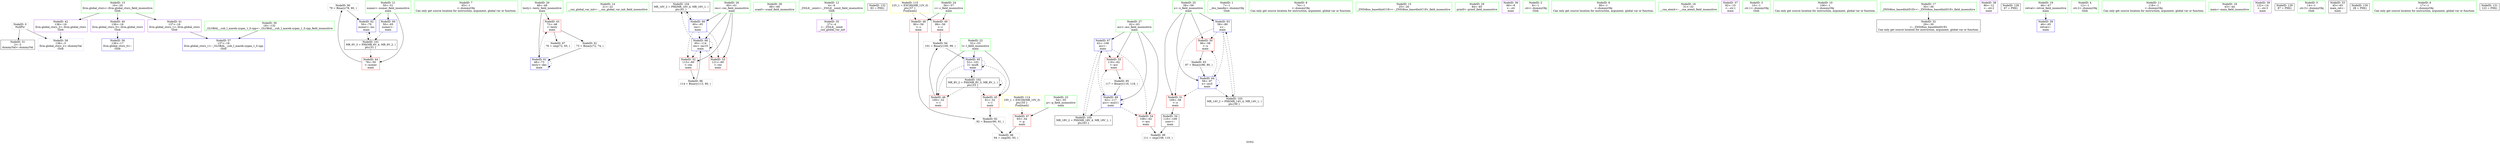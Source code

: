 digraph "SVFG" {
	label="SVFG";

	Node0x55f722ec5b60 [shape=record,color=grey,label="{NodeID: 0\nNullPtr}"];
	Node0x55f722ec5b60 -> Node0x55f722eda9c0[style=solid];
	Node0x55f722ec5b60 -> Node0x55f722edd120[style=solid];
	Node0x55f722edea00 [shape=record,color=grey,label="{NodeID: 90\n79 = Binary(78, 80, )\n}"];
	Node0x55f722edea00 -> Node0x55f722edd490[style=solid];
	Node0x55f722ed8ff0 [shape=record,color=green,label="{NodeID: 7\n65\<--1\n\<--dummyObj\nCan only get source location for instruction, argument, global var or function.}"];
	Node0x55f722edbac0 [shape=record,color=grey,label="{NodeID: 97\n76 = cmp(72, 65, )\n}"];
	Node0x55f722ed9b90 [shape=record,color=green,label="{NodeID: 14\n21\<--22\n__cxx_global_var_init\<--__cxx_global_var_init_field_insensitive\n}"];
	Node0x55f722ee4310 [shape=record,color=black,label="{NodeID: 104\nMR_16V_2 = PHI(MR_16V_4, MR_16V_1, )\npts\{61 \}\n}"];
	Node0x55f722ee4310 -> Node0x55f722edd7d0[style=dashed];
	Node0x55f722eda140 [shape=record,color=green,label="{NodeID: 21\n50\<--51\nnumer\<--numer_field_insensitive\nmain\n}"];
	Node0x55f722eda140 -> Node0x55f722edb540[style=solid];
	Node0x55f722eda140 -> Node0x55f722edd2f0[style=solid];
	Node0x55f722eda140 -> Node0x55f722edd490[style=solid];
	Node0x55f722eda6f0 [shape=record,color=green,label="{NodeID: 28\n68\<--69\nscanf\<--scanf_field_insensitive\n}"];
	Node0x55f722edad60 [shape=record,color=purple,label="{NodeID: 35\n27\<--4\n\<--_ZStL8__ioinit\n__cxx_global_var_init\n}"];
	Node0x55f722edb370 [shape=record,color=purple,label="{NodeID: 42\n138\<--16\nllvm.global_ctors_2\<--llvm.global_ctors\nGlob }"];
	Node0x55f722edb370 -> Node0x55f722edd120[style=solid];
	Node0x55f722eecad0 [shape=record,color=black,label="{NodeID: 132\n83 = PHI()\n}"];
	Node0x55f722edc970 [shape=record,color=red,label="{NodeID: 49\n99\<--56\n\<--c\nmain\n}"];
	Node0x55f722edc970 -> Node0x55f722edf000[style=solid];
	Node0x55f722edcf20 [shape=record,color=blue,label="{NodeID: 56\n136\<--17\nllvm.global_ctors_0\<--\nGlob }"];
	Node0x55f722edd560 [shape=record,color=blue,label="{NodeID: 63\n58\<--80\nx\<--\nmain\n}"];
	Node0x55f722edd560 -> Node0x55f722edca40[style=dashed];
	Node0x55f722edd560 -> Node0x55f722edcb10[style=dashed];
	Node0x55f722edd560 -> Node0x55f722edd630[style=dashed];
	Node0x55f722edd560 -> Node0x55f722ee3e10[style=dashed];
	Node0x55f722ec4c70 [shape=record,color=green,label="{NodeID: 1\n7\<--1\n__dso_handle\<--dummyObj\nGlob }"];
	Node0x55f722edeb80 [shape=record,color=grey,label="{NodeID: 91\n73 = Binary(72, 74, )\n}"];
	Node0x55f722edeb80 -> Node0x55f722edd3c0[style=solid];
	Node0x55f722ed9080 [shape=record,color=green,label="{NodeID: 8\n74\<--1\n\<--dummyObj\nCan only get source location for instruction, argument, global var or function.}"];
	Node0x55f722edbc40 [shape=record,color=grey,label="{NodeID: 98\n94 = cmp(92, 93, )\n}"];
	Node0x55f722ed9c60 [shape=record,color=green,label="{NodeID: 15\n25\<--26\n_ZNSt8ios_base4InitC1Ev\<--_ZNSt8ios_base4InitC1Ev_field_insensitive\n}"];
	Node0x55f722ee4810 [shape=record,color=black,label="{NodeID: 105\nMR_18V_2 = PHI(MR_18V_4, MR_18V_1, )\npts\{63 \}\n}"];
	Node0x55f722ee4810 -> Node0x55f722edd8a0[style=dashed];
	Node0x55f722eda210 [shape=record,color=green,label="{NodeID: 22\n52\<--53\nl\<--l_field_insensitive\nmain\n}"];
	Node0x55f722eda210 -> Node0x55f722edb610[style=solid];
	Node0x55f722eda210 -> Node0x55f722edb6e0[style=solid];
	Node0x55f722eda210 -> Node0x55f722edd700[style=solid];
	Node0x55f722eda7c0 [shape=record,color=green,label="{NodeID: 29\n84\<--85\nprintf\<--printf_field_insensitive\n}"];
	Node0x55f722edae30 [shape=record,color=purple,label="{NodeID: 36\n66\<--8\n\<--.str\nmain\n}"];
	Node0x55f722edb470 [shape=record,color=red,label="{NodeID: 43\n72\<--48\n\<--testy\nmain\n}"];
	Node0x55f722edb470 -> Node0x55f722edeb80[style=solid];
	Node0x55f722edb470 -> Node0x55f722edbac0[style=solid];
	Node0x55f722edca40 [shape=record,color=red,label="{NodeID: 50\n96\<--58\n\<--x\nmain\n}"];
	Node0x55f722edca40 -> Node0x55f722edee80[style=solid];
	Node0x55f722edd020 [shape=record,color=blue,label="{NodeID: 57\n137\<--18\nllvm.global_ctors_1\<--_GLOBAL__sub_I_marek.cygan_1_0.cpp\nGlob }"];
	Node0x55f722edd630 [shape=record,color=blue,label="{NodeID: 64\n58\<--97\nx\<--inc5\nmain\n}"];
	Node0x55f722edd630 -> Node0x55f722edca40[style=dashed];
	Node0x55f722edd630 -> Node0x55f722edcb10[style=dashed];
	Node0x55f722edd630 -> Node0x55f722edd630[style=dashed];
	Node0x55f722edd630 -> Node0x55f722ee3e10[style=dashed];
	Node0x55f722ec63f0 [shape=record,color=green,label="{NodeID: 2\n8\<--1\n.str\<--dummyObj\nGlob }"];
	Node0x55f722eded00 [shape=record,color=grey,label="{NodeID: 92\n92 = Binary(90, 91, )\n}"];
	Node0x55f722eded00 -> Node0x55f722edbc40[style=solid];
	Node0x55f722ed9110 [shape=record,color=green,label="{NodeID: 9\n80\<--1\n\<--dummyObj\nCan only get source location for instruction, argument, global var or function.}"];
	Node0x55f722edbdc0 [shape=record,color=grey,label="{NodeID: 99\n111 = cmp(108, 110, )\n}"];
	Node0x55f722ed9d30 [shape=record,color=green,label="{NodeID: 16\n31\<--32\n__cxa_atexit\<--__cxa_atexit_field_insensitive\n}"];
	Node0x55f722eda2e0 [shape=record,color=green,label="{NodeID: 23\n54\<--55\np\<--p_field_insensitive\nmain\n}"];
	Node0x55f722eda2e0 -> Node0x55f722edb7b0[style=solid];
	Node0x55f722eda8c0 [shape=record,color=green,label="{NodeID: 30\n18\<--132\n_GLOBAL__sub_I_marek.cygan_1_0.cpp\<--_GLOBAL__sub_I_marek.cygan_1_0.cpp_field_insensitive\n}"];
	Node0x55f722eda8c0 -> Node0x55f722edd020[style=solid];
	Node0x55f722edaf00 [shape=record,color=purple,label="{NodeID: 37\n82\<--10\n\<--.str.1\nmain\n}"];
	Node0x55f722edb540 [shape=record,color=red,label="{NodeID: 44\n78\<--50\n\<--numer\nmain\n}"];
	Node0x55f722edb540 -> Node0x55f722edea00[style=solid];
	Node0x55f722edcb10 [shape=record,color=red,label="{NodeID: 51\n109\<--58\n\<--x\nmain\n}"];
	Node0x55f722edcb10 -> Node0x55f722edac90[style=solid];
	Node0x55f722edd120 [shape=record,color=blue, style = dotted,label="{NodeID: 58\n138\<--3\nllvm.global_ctors_2\<--dummyVal\nGlob }"];
	Node0x55f722edd700 [shape=record,color=blue,label="{NodeID: 65\n52\<--101\nl\<--mul6\nmain\n}"];
	Node0x55f722edd700 -> Node0x55f722edb610[style=dashed];
	Node0x55f722edd700 -> Node0x55f722edb6e0[style=dashed];
	Node0x55f722edd700 -> Node0x55f722edd700[style=dashed];
	Node0x55f722edd700 -> Node0x55f722ee3910[style=dashed];
	Node0x55f722ec62d0 [shape=record,color=green,label="{NodeID: 3\n10\<--1\n.str.1\<--dummyObj\nGlob }"];
	Node0x55f722edee80 [shape=record,color=grey,label="{NodeID: 93\n97 = Binary(96, 80, )\n}"];
	Node0x55f722edee80 -> Node0x55f722edd630[style=solid];
	Node0x55f722ed9950 [shape=record,color=green,label="{NodeID: 10\n106\<--1\n\<--dummyObj\nCan only get source location for instruction, argument, global var or function.}"];
	Node0x55f722ed9e00 [shape=record,color=green,label="{NodeID: 17\n30\<--36\n_ZNSt8ios_base4InitD1Ev\<--_ZNSt8ios_base4InitD1Ev_field_insensitive\n}"];
	Node0x55f722ed9e00 -> Node0x55f722edaac0[style=solid];
	Node0x55f722eda3b0 [shape=record,color=green,label="{NodeID: 24\n56\<--57\nc\<--c_field_insensitive\nmain\n}"];
	Node0x55f722eda3b0 -> Node0x55f722edc8a0[style=solid];
	Node0x55f722eda3b0 -> Node0x55f722edc970[style=solid];
	Node0x55f722ee6ed0 [shape=record,color=yellow,style=double,label="{NodeID: 114\n10V_1 = ENCHI(MR_10V_0)\npts\{55 \}\nFun[main]}"];
	Node0x55f722ee6ed0 -> Node0x55f722edb7b0[style=dashed];
	Node0x55f722eda9c0 [shape=record,color=black,label="{NodeID: 31\n2\<--3\ndummyVal\<--dummyVal\n}"];
	Node0x55f722edafd0 [shape=record,color=purple,label="{NodeID: 38\n86\<--12\n\<--.str.2\nmain\n}"];
	Node0x55f722eec6d0 [shape=record,color=black,label="{NodeID: 128\n67 = PHI()\n}"];
	Node0x55f722edb610 [shape=record,color=red,label="{NodeID: 45\n91\<--52\n\<--l\nmain\n}"];
	Node0x55f722edb610 -> Node0x55f722eded00[style=solid];
	Node0x55f722edcbe0 [shape=record,color=red,label="{NodeID: 52\n113\<--60\n\<--res\nmain\n}"];
	Node0x55f722edcbe0 -> Node0x55f722edb940[style=solid];
	Node0x55f722edd220 [shape=record,color=blue,label="{NodeID: 59\n46\<--65\nretval\<--\nmain\n}"];
	Node0x55f722edd7d0 [shape=record,color=blue,label="{NodeID: 66\n60\<--65\nres\<--\nmain\n}"];
	Node0x55f722edd7d0 -> Node0x55f722edcbe0[style=dashed];
	Node0x55f722edd7d0 -> Node0x55f722edccb0[style=dashed];
	Node0x55f722edd7d0 -> Node0x55f722edd970[style=dashed];
	Node0x55f722edd7d0 -> Node0x55f722ee4310[style=dashed];
	Node0x55f722ec5c30 [shape=record,color=green,label="{NodeID: 4\n12\<--1\n.str.2\<--dummyObj\nGlob }"];
	Node0x55f722edf000 [shape=record,color=grey,label="{NodeID: 94\n101 = Binary(100, 99, )\n}"];
	Node0x55f722edf000 -> Node0x55f722edd700[style=solid];
	Node0x55f722ed99e0 [shape=record,color=green,label="{NodeID: 11\n118\<--1\n\<--dummyObj\nCan only get source location for instruction, argument, global var or function.}"];
	Node0x55f722ee3410 [shape=record,color=black,label="{NodeID: 101\nMR_6V_3 = PHI(MR_6V_4, MR_6V_2, )\npts\{51 \}\n}"];
	Node0x55f722ee3410 -> Node0x55f722edb540[style=dashed];
	Node0x55f722ee3410 -> Node0x55f722edd490[style=dashed];
	Node0x55f722ed9ed0 [shape=record,color=green,label="{NodeID: 18\n43\<--44\nmain\<--main_field_insensitive\n}"];
	Node0x55f722eda480 [shape=record,color=green,label="{NodeID: 25\n58\<--59\nx\<--x_field_insensitive\nmain\n}"];
	Node0x55f722eda480 -> Node0x55f722edca40[style=solid];
	Node0x55f722eda480 -> Node0x55f722edcb10[style=solid];
	Node0x55f722eda480 -> Node0x55f722edd560[style=solid];
	Node0x55f722eda480 -> Node0x55f722edd630[style=solid];
	Node0x55f722ee6fb0 [shape=record,color=yellow,style=double,label="{NodeID: 115\n12V_1 = ENCHI(MR_12V_0)\npts\{57 \}\nFun[main]}"];
	Node0x55f722ee6fb0 -> Node0x55f722edc8a0[style=dashed];
	Node0x55f722ee6fb0 -> Node0x55f722edc970[style=dashed];
	Node0x55f722edaac0 [shape=record,color=black,label="{NodeID: 32\n29\<--30\n\<--_ZNSt8ios_base4InitD1Ev\nCan only get source location for instruction, argument, global var or function.}"];
	Node0x55f722edb0a0 [shape=record,color=purple,label="{NodeID: 39\n122\<--14\n\<--.str.3\nmain\n}"];
	Node0x55f722eec7d0 [shape=record,color=black,label="{NodeID: 129\n87 = PHI()\n}"];
	Node0x55f722edb6e0 [shape=record,color=red,label="{NodeID: 46\n100\<--52\n\<--l\nmain\n}"];
	Node0x55f722edb6e0 -> Node0x55f722edf000[style=solid];
	Node0x55f722edccb0 [shape=record,color=red,label="{NodeID: 53\n121\<--60\n\<--res\nmain\n}"];
	Node0x55f722edd2f0 [shape=record,color=blue,label="{NodeID: 60\n50\<--65\nnumer\<--\nmain\n}"];
	Node0x55f722edd2f0 -> Node0x55f722ee3410[style=dashed];
	Node0x55f722edd8a0 [shape=record,color=blue,label="{NodeID: 67\n62\<--106\nacc\<--\nmain\n}"];
	Node0x55f722edd8a0 -> Node0x55f722edcd80[style=dashed];
	Node0x55f722edd8a0 -> Node0x55f722edce50[style=dashed];
	Node0x55f722edd8a0 -> Node0x55f722edda40[style=dashed];
	Node0x55f722edd8a0 -> Node0x55f722ee4810[style=dashed];
	Node0x55f722ec5e30 [shape=record,color=green,label="{NodeID: 5\n14\<--1\n.str.3\<--dummyObj\nGlob }"];
	Node0x55f722edf180 [shape=record,color=grey,label="{NodeID: 95\n117 = Binary(116, 118, )\n}"];
	Node0x55f722edf180 -> Node0x55f722edda40[style=solid];
	Node0x55f722ed9a70 [shape=record,color=green,label="{NodeID: 12\n4\<--6\n_ZStL8__ioinit\<--_ZStL8__ioinit_field_insensitive\nGlob }"];
	Node0x55f722ed9a70 -> Node0x55f722edad60[style=solid];
	Node0x55f722ee3910 [shape=record,color=black,label="{NodeID: 102\nMR_8V_2 = PHI(MR_8V_3, MR_8V_1, )\npts\{53 \}\n}"];
	Node0x55f722ee3910 -> Node0x55f722edb610[style=dashed];
	Node0x55f722ee3910 -> Node0x55f722edb6e0[style=dashed];
	Node0x55f722ee3910 -> Node0x55f722edd700[style=dashed];
	Node0x55f722ee3910 -> Node0x55f722ee3910[style=dashed];
	Node0x55f722ed9fa0 [shape=record,color=green,label="{NodeID: 19\n46\<--47\nretval\<--retval_field_insensitive\nmain\n}"];
	Node0x55f722ed9fa0 -> Node0x55f722edd220[style=solid];
	Node0x55f722eda550 [shape=record,color=green,label="{NodeID: 26\n60\<--61\nres\<--res_field_insensitive\nmain\n}"];
	Node0x55f722eda550 -> Node0x55f722edcbe0[style=solid];
	Node0x55f722eda550 -> Node0x55f722edccb0[style=solid];
	Node0x55f722eda550 -> Node0x55f722edd7d0[style=solid];
	Node0x55f722eda550 -> Node0x55f722edd970[style=solid];
	Node0x55f722edabc0 [shape=record,color=black,label="{NodeID: 33\n45\<--65\nmain_ret\<--\nmain\n}"];
	Node0x55f722edb170 [shape=record,color=purple,label="{NodeID: 40\n136\<--16\nllvm.global_ctors_0\<--llvm.global_ctors\nGlob }"];
	Node0x55f722edb170 -> Node0x55f722edcf20[style=solid];
	Node0x55f722eec8d0 [shape=record,color=black,label="{NodeID: 130\n28 = PHI()\n}"];
	Node0x55f722edb7b0 [shape=record,color=red,label="{NodeID: 47\n93\<--54\n\<--p\nmain\n}"];
	Node0x55f722edb7b0 -> Node0x55f722edbc40[style=solid];
	Node0x55f722edcd80 [shape=record,color=red,label="{NodeID: 54\n108\<--62\n\<--acc\nmain\n}"];
	Node0x55f722edcd80 -> Node0x55f722edbdc0[style=solid];
	Node0x55f722edd3c0 [shape=record,color=blue,label="{NodeID: 61\n48\<--73\ntesty\<--dec\nmain\n}"];
	Node0x55f722edd3c0 -> Node0x55f722edb470[style=dashed];
	Node0x55f722edd3c0 -> Node0x55f722edd3c0[style=dashed];
	Node0x55f722edd970 [shape=record,color=blue,label="{NodeID: 68\n60\<--114\nres\<--inc10\nmain\n}"];
	Node0x55f722edd970 -> Node0x55f722edcbe0[style=dashed];
	Node0x55f722edd970 -> Node0x55f722edccb0[style=dashed];
	Node0x55f722edd970 -> Node0x55f722edd970[style=dashed];
	Node0x55f722edd970 -> Node0x55f722ee4310[style=dashed];
	Node0x55f722ed8f60 [shape=record,color=green,label="{NodeID: 6\n17\<--1\n\<--dummyObj\nCan only get source location for instruction, argument, global var or function.}"];
	Node0x55f722edb940 [shape=record,color=grey,label="{NodeID: 96\n114 = Binary(113, 80, )\n}"];
	Node0x55f722edb940 -> Node0x55f722edd970[style=solid];
	Node0x55f722ed9b00 [shape=record,color=green,label="{NodeID: 13\n16\<--20\nllvm.global_ctors\<--llvm.global_ctors_field_insensitive\nGlob }"];
	Node0x55f722ed9b00 -> Node0x55f722edb170[style=solid];
	Node0x55f722ed9b00 -> Node0x55f722edb270[style=solid];
	Node0x55f722ed9b00 -> Node0x55f722edb370[style=solid];
	Node0x55f722ee3e10 [shape=record,color=black,label="{NodeID: 103\nMR_14V_2 = PHI(MR_14V_4, MR_14V_1, )\npts\{59 \}\n}"];
	Node0x55f722ee3e10 -> Node0x55f722edd560[style=dashed];
	Node0x55f722eda070 [shape=record,color=green,label="{NodeID: 20\n48\<--49\ntesty\<--testy_field_insensitive\nmain\n}"];
	Node0x55f722eda070 -> Node0x55f722edb470[style=solid];
	Node0x55f722eda070 -> Node0x55f722edd3c0[style=solid];
	Node0x55f722eda620 [shape=record,color=green,label="{NodeID: 27\n62\<--63\nacc\<--acc_field_insensitive\nmain\n}"];
	Node0x55f722eda620 -> Node0x55f722edcd80[style=solid];
	Node0x55f722eda620 -> Node0x55f722edce50[style=solid];
	Node0x55f722eda620 -> Node0x55f722edd8a0[style=solid];
	Node0x55f722eda620 -> Node0x55f722edda40[style=solid];
	Node0x55f722edac90 [shape=record,color=black,label="{NodeID: 34\n110\<--109\nconv\<--\nmain\n}"];
	Node0x55f722edac90 -> Node0x55f722edbdc0[style=solid];
	Node0x55f722edb270 [shape=record,color=purple,label="{NodeID: 41\n137\<--16\nllvm.global_ctors_1\<--llvm.global_ctors\nGlob }"];
	Node0x55f722edb270 -> Node0x55f722edd020[style=solid];
	Node0x55f722eec9d0 [shape=record,color=black,label="{NodeID: 131\n123 = PHI()\n}"];
	Node0x55f722edc8a0 [shape=record,color=red,label="{NodeID: 48\n90\<--56\n\<--c\nmain\n}"];
	Node0x55f722edc8a0 -> Node0x55f722eded00[style=solid];
	Node0x55f722edce50 [shape=record,color=red,label="{NodeID: 55\n116\<--62\n\<--acc\nmain\n}"];
	Node0x55f722edce50 -> Node0x55f722edf180[style=solid];
	Node0x55f722edd490 [shape=record,color=blue,label="{NodeID: 62\n50\<--79\nnumer\<--inc\nmain\n}"];
	Node0x55f722edd490 -> Node0x55f722ee3410[style=dashed];
	Node0x55f722edda40 [shape=record,color=blue,label="{NodeID: 69\n62\<--117\nacc\<--mul11\nmain\n}"];
	Node0x55f722edda40 -> Node0x55f722edcd80[style=dashed];
	Node0x55f722edda40 -> Node0x55f722edce50[style=dashed];
	Node0x55f722edda40 -> Node0x55f722edda40[style=dashed];
	Node0x55f722edda40 -> Node0x55f722ee4810[style=dashed];
}
